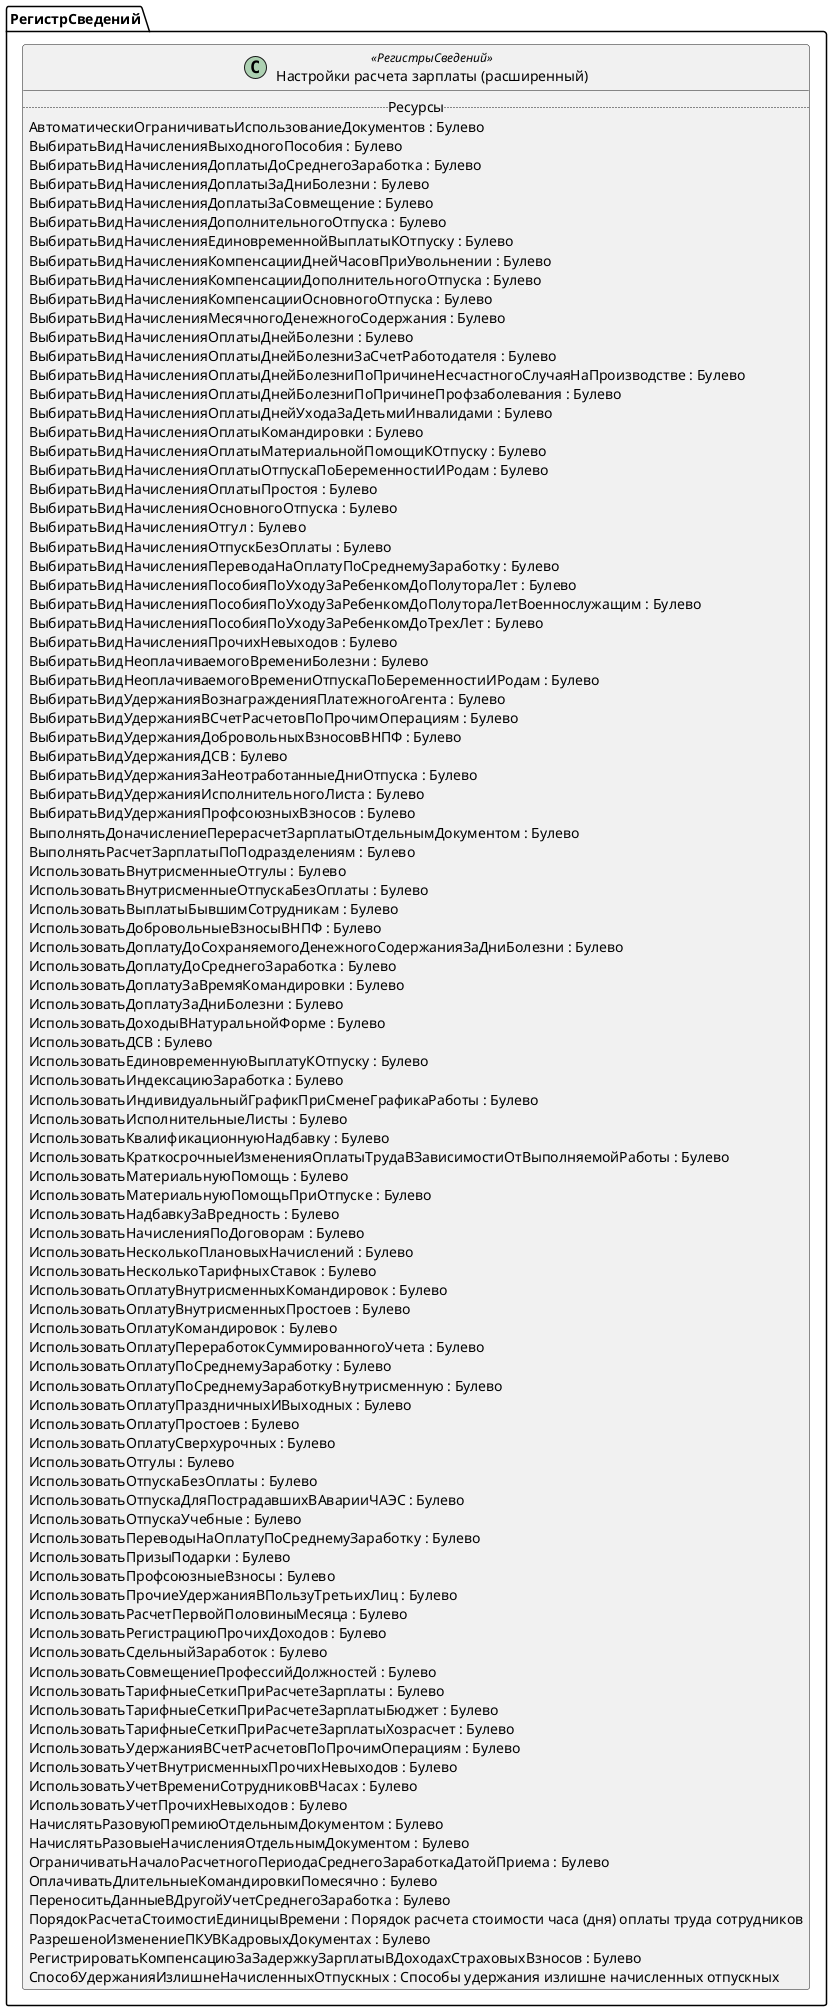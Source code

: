 ﻿@startuml НастройкиРасчетаЗарплатыРасширенный
'!include templates.wsd
'..\include templates.wsd
class РегистрСведений.НастройкиРасчетаЗарплатыРасширенный as "Настройки расчета зарплаты (расширенный)" <<РегистрыСведений>>
{
..Ресурсы..
АвтоматическиОграничиватьИспользованиеДокументов : Булево
ВыбиратьВидНачисленияВыходногоПособия : Булево
ВыбиратьВидНачисленияДоплатыДоСреднегоЗаработка : Булево
ВыбиратьВидНачисленияДоплатыЗаДниБолезни : Булево
ВыбиратьВидНачисленияДоплатыЗаСовмещение : Булево
ВыбиратьВидНачисленияДополнительногоОтпуска : Булево
ВыбиратьВидНачисленияЕдиновременнойВыплатыКОтпуску : Булево
ВыбиратьВидНачисленияКомпенсацииДнейЧасовПриУвольнении : Булево
ВыбиратьВидНачисленияКомпенсацииДополнительногоОтпуска : Булево
ВыбиратьВидНачисленияКомпенсацииОсновногоОтпуска : Булево
ВыбиратьВидНачисленияМесячногоДенежногоСодержания : Булево
ВыбиратьВидНачисленияОплатыДнейБолезни : Булево
ВыбиратьВидНачисленияОплатыДнейБолезниЗаСчетРаботодателя : Булево
ВыбиратьВидНачисленияОплатыДнейБолезниПоПричинеНесчастногоСлучаяНаПроизводстве : Булево
ВыбиратьВидНачисленияОплатыДнейБолезниПоПричинеПрофзаболевания : Булево
ВыбиратьВидНачисленияОплатыДнейУходаЗаДетьмиИнвалидами : Булево
ВыбиратьВидНачисленияОплатыКомандировки : Булево
ВыбиратьВидНачисленияОплатыМатериальнойПомощиКОтпуску : Булево
ВыбиратьВидНачисленияОплатыОтпускаПоБеременностиИРодам : Булево
ВыбиратьВидНачисленияОплатыПростоя : Булево
ВыбиратьВидНачисленияОсновногоОтпуска : Булево
ВыбиратьВидНачисленияОтгул : Булево
ВыбиратьВидНачисленияОтпускБезОплаты : Булево
ВыбиратьВидНачисленияПереводаНаОплатуПоСреднемуЗаработку : Булево
ВыбиратьВидНачисленияПособияПоУходуЗаРебенкомДоПолутораЛет : Булево
ВыбиратьВидНачисленияПособияПоУходуЗаРебенкомДоПолутораЛетВоеннослужащим : Булево
ВыбиратьВидНачисленияПособияПоУходуЗаРебенкомДоТрехЛет : Булево
ВыбиратьВидНачисленияПрочихНевыходов : Булево
ВыбиратьВидНеоплачиваемогоВремениБолезни : Булево
ВыбиратьВидНеоплачиваемогоВремениОтпускаПоБеременностиИРодам : Булево
ВыбиратьВидУдержанияВознагражденияПлатежногоАгента : Булево
ВыбиратьВидУдержанияВСчетРасчетовПоПрочимОперациям : Булево
ВыбиратьВидУдержанияДобровольныхВзносовВНПФ : Булево
ВыбиратьВидУдержанияДСВ : Булево
ВыбиратьВидУдержанияЗаНеотработанныеДниОтпуска : Булево
ВыбиратьВидУдержанияИсполнительногоЛиста : Булево
ВыбиратьВидУдержанияПрофсоюзныхВзносов : Булево
ВыполнятьДоначислениеПерерасчетЗарплатыОтдельнымДокументом : Булево
ВыполнятьРасчетЗарплатыПоПодразделениям : Булево
ИспользоватьВнутрисменныеОтгулы : Булево
ИспользоватьВнутрисменныеОтпускаБезОплаты : Булево
ИспользоватьВыплатыБывшимСотрудникам : Булево
ИспользоватьДобровольныеВзносыВНПФ : Булево
ИспользоватьДоплатуДоСохраняемогоДенежногоСодержанияЗаДниБолезни : Булево
ИспользоватьДоплатуДоСреднегоЗаработка : Булево
ИспользоватьДоплатуЗаВремяКомандировки : Булево
ИспользоватьДоплатуЗаДниБолезни : Булево
ИспользоватьДоходыВНатуральнойФорме : Булево
ИспользоватьДСВ : Булево
ИспользоватьЕдиновременнуюВыплатуКОтпуску : Булево
ИспользоватьИндексациюЗаработка : Булево
ИспользоватьИндивидуальныйГрафикПриСменеГрафикаРаботы : Булево
ИспользоватьИсполнительныеЛисты : Булево
ИспользоватьКвалификационнуюНадбавку : Булево
ИспользоватьКраткосрочныеИзмененияОплатыТрудаВЗависимостиОтВыполняемойРаботы : Булево
ИспользоватьМатериальнуюПомощь : Булево
ИспользоватьМатериальнуюПомощьПриОтпуске : Булево
ИспользоватьНадбавкуЗаВредность : Булево
ИспользоватьНачисленияПоДоговорам : Булево
ИспользоватьНесколькоПлановыхНачислений : Булево
ИспользоватьНесколькоТарифныхСтавок : Булево
ИспользоватьОплатуВнутрисменныхКомандировок : Булево
ИспользоватьОплатуВнутрисменныхПростоев : Булево
ИспользоватьОплатуКомандировок : Булево
ИспользоватьОплатуПереработокСуммированногоУчета : Булево
ИспользоватьОплатуПоСреднемуЗаработку : Булево
ИспользоватьОплатуПоСреднемуЗаработкуВнутрисменную : Булево
ИспользоватьОплатуПраздничныхИВыходных : Булево
ИспользоватьОплатуПростоев : Булево
ИспользоватьОплатуСверхурочных : Булево
ИспользоватьОтгулы : Булево
ИспользоватьОтпускаБезОплаты : Булево
ИспользоватьОтпускаДляПострадавшихВАварииЧАЭС : Булево
ИспользоватьОтпускаУчебные : Булево
ИспользоватьПереводыНаОплатуПоСреднемуЗаработку : Булево
ИспользоватьПризыПодарки : Булево
ИспользоватьПрофсоюзныеВзносы : Булево
ИспользоватьПрочиеУдержанияВПользуТретьихЛиц : Булево
ИспользоватьРасчетПервойПоловиныМесяца : Булево
ИспользоватьРегистрациюПрочихДоходов : Булево
ИспользоватьСдельныйЗаработок : Булево
ИспользоватьСовмещениеПрофессийДолжностей : Булево
ИспользоватьТарифныеСеткиПриРасчетеЗарплаты : Булево
ИспользоватьТарифныеСеткиПриРасчетеЗарплатыБюджет : Булево
ИспользоватьТарифныеСеткиПриРасчетеЗарплатыХозрасчет : Булево
ИспользоватьУдержанияВСчетРасчетовПоПрочимОперациям : Булево
ИспользоватьУчетВнутрисменныхПрочихНевыходов : Булево
ИспользоватьУчетВремениСотрудниковВЧасах : Булево
ИспользоватьУчетПрочихНевыходов : Булево
НачислятьРазовуюПремиюОтдельнымДокументом : Булево
НачислятьРазовыеНачисленияОтдельнымДокументом : Булево
ОграничиватьНачалоРасчетногоПериодаСреднегоЗаработкаДатойПриема : Булево
ОплачиватьДлительныеКомандировкиПомесячно : Булево
ПереноситьДанныеВДругойУчетСреднегоЗаработка : Булево
ПорядокРасчетаСтоимостиЕдиницыВремени : Порядок расчета стоимости часа (дня) оплаты труда сотрудников
РазрешеноИзменениеПКУВКадровыхДокументах : Булево
РегистрироватьКомпенсациюЗаЗадержкуЗарплатыВДоходахСтраховыхВзносов : Булево
СпособУдержанияИзлишнеНачисленныхОтпускных : Способы удержания излишне начисленных отпускных
}
@enduml
